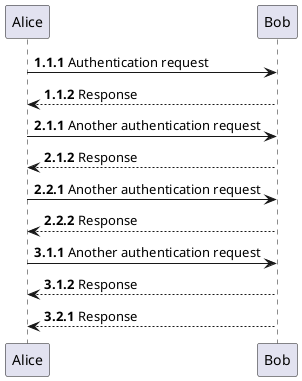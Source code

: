 @startuml 
autonumber 1.1.1
Alice -> Bob: Authentication request
Bob --> Alice: Response

autonumber inc A
'now we have 2.1.1
Alice -> Bob: Another authentication request
Bob --> Alice: Response

autonumber inc B
'now we have 2.2.1
Alice -> Bob: Another authentication request
Bob --> Alice: Response

autonumber inc A
'now we have 3.1.1
Alice -> Bob: Another authentication request
Bob --> Alice: Response

autonumber inc B
'now we have 3.2.1
Bob --> Alice: Response

@enduml
